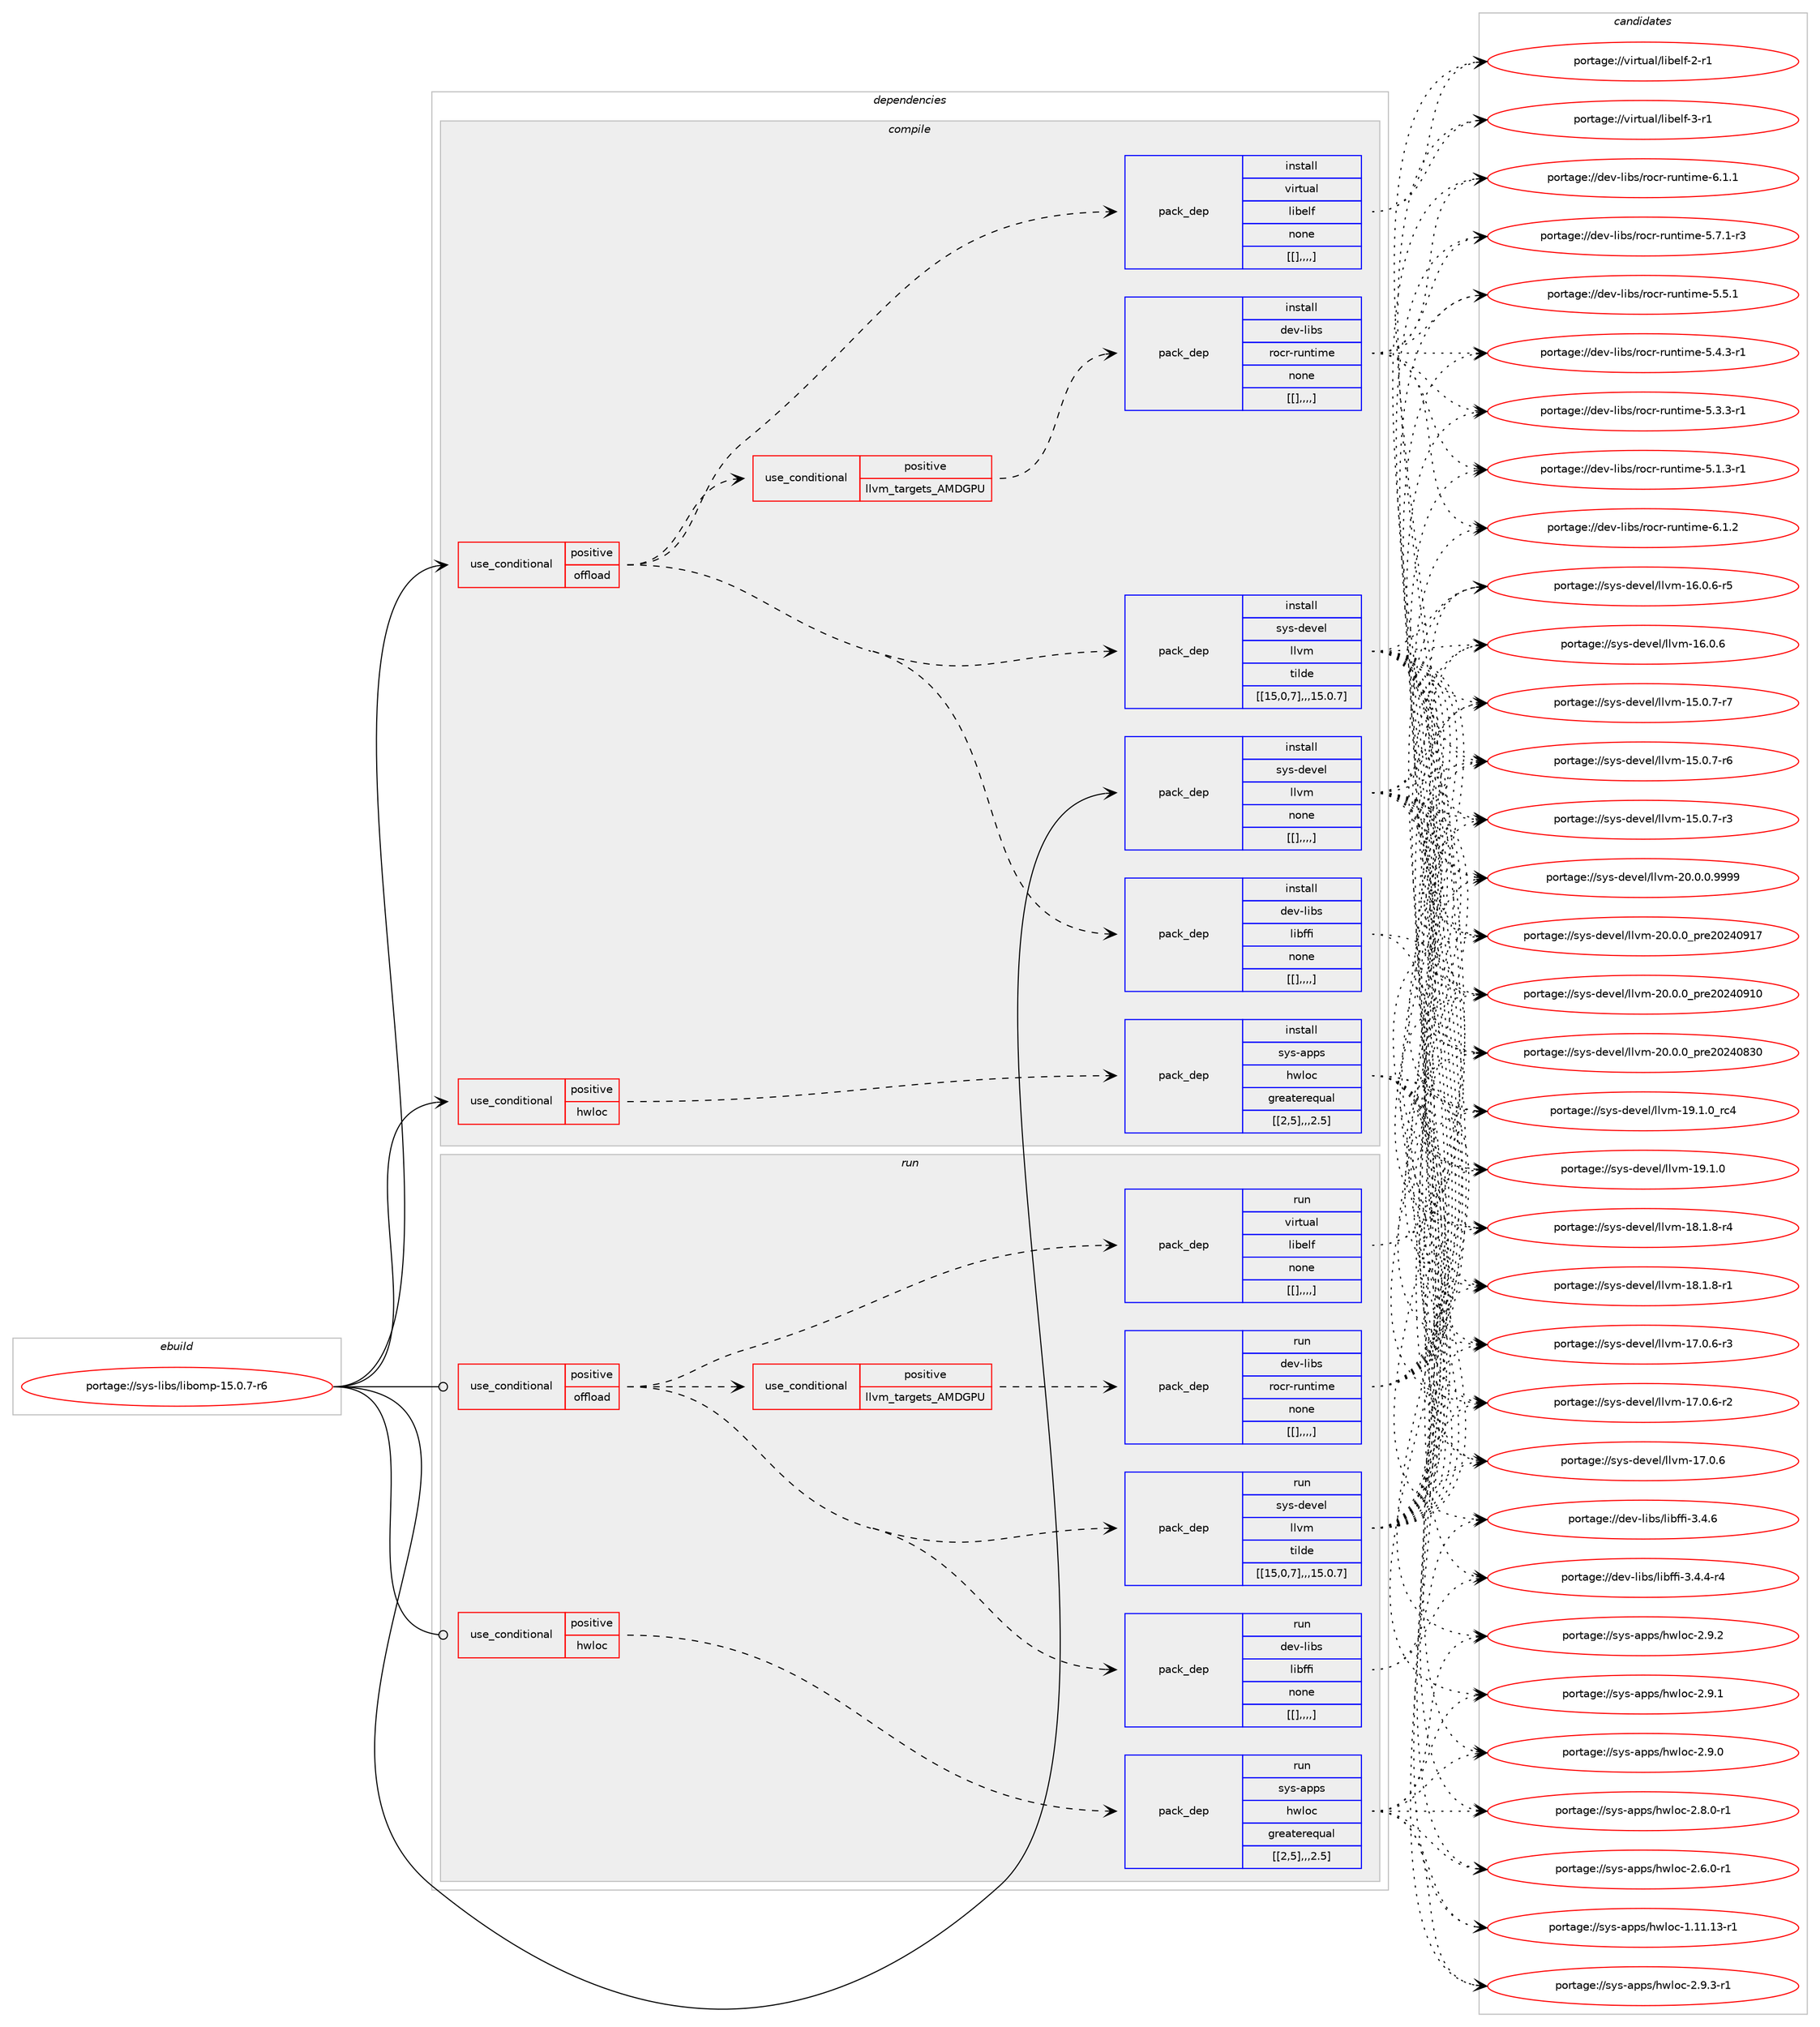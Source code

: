 digraph prolog {

# *************
# Graph options
# *************

newrank=true;
concentrate=true;
compound=true;
graph [rankdir=LR,fontname=Helvetica,fontsize=10,ranksep=1.5];#, ranksep=2.5, nodesep=0.2];
edge  [arrowhead=vee];
node  [fontname=Helvetica,fontsize=10];

# **********
# The ebuild
# **********

subgraph cluster_leftcol {
color=gray;
label=<<i>ebuild</i>>;
id [label="portage://sys-libs/libomp-15.0.7-r6", color=red, width=4, href="../sys-libs/libomp-15.0.7-r6.svg"];
}

# ****************
# The dependencies
# ****************

subgraph cluster_midcol {
color=gray;
label=<<i>dependencies</i>>;
subgraph cluster_compile {
fillcolor="#eeeeee";
style=filled;
label=<<i>compile</i>>;
subgraph cond122729 {
dependency454587 [label=<<TABLE BORDER="0" CELLBORDER="1" CELLSPACING="0" CELLPADDING="4"><TR><TD ROWSPAN="3" CELLPADDING="10">use_conditional</TD></TR><TR><TD>positive</TD></TR><TR><TD>hwloc</TD></TR></TABLE>>, shape=none, color=red];
subgraph pack328854 {
dependency454588 [label=<<TABLE BORDER="0" CELLBORDER="1" CELLSPACING="0" CELLPADDING="4" WIDTH="220"><TR><TD ROWSPAN="6" CELLPADDING="30">pack_dep</TD></TR><TR><TD WIDTH="110">install</TD></TR><TR><TD>sys-apps</TD></TR><TR><TD>hwloc</TD></TR><TR><TD>greaterequal</TD></TR><TR><TD>[[2,5],,,2.5]</TD></TR></TABLE>>, shape=none, color=blue];
}
dependency454587:e -> dependency454588:w [weight=20,style="dashed",arrowhead="vee"];
}
id:e -> dependency454587:w [weight=20,style="solid",arrowhead="vee"];
subgraph cond122730 {
dependency454589 [label=<<TABLE BORDER="0" CELLBORDER="1" CELLSPACING="0" CELLPADDING="4"><TR><TD ROWSPAN="3" CELLPADDING="10">use_conditional</TD></TR><TR><TD>positive</TD></TR><TR><TD>offload</TD></TR></TABLE>>, shape=none, color=red];
subgraph pack328855 {
dependency454590 [label=<<TABLE BORDER="0" CELLBORDER="1" CELLSPACING="0" CELLPADDING="4" WIDTH="220"><TR><TD ROWSPAN="6" CELLPADDING="30">pack_dep</TD></TR><TR><TD WIDTH="110">install</TD></TR><TR><TD>virtual</TD></TR><TR><TD>libelf</TD></TR><TR><TD>none</TD></TR><TR><TD>[[],,,,]</TD></TR></TABLE>>, shape=none, color=blue];
}
dependency454589:e -> dependency454590:w [weight=20,style="dashed",arrowhead="vee"];
subgraph pack328856 {
dependency454591 [label=<<TABLE BORDER="0" CELLBORDER="1" CELLSPACING="0" CELLPADDING="4" WIDTH="220"><TR><TD ROWSPAN="6" CELLPADDING="30">pack_dep</TD></TR><TR><TD WIDTH="110">install</TD></TR><TR><TD>dev-libs</TD></TR><TR><TD>libffi</TD></TR><TR><TD>none</TD></TR><TR><TD>[[],,,,]</TD></TR></TABLE>>, shape=none, color=blue];
}
dependency454589:e -> dependency454591:w [weight=20,style="dashed",arrowhead="vee"];
subgraph pack328857 {
dependency454592 [label=<<TABLE BORDER="0" CELLBORDER="1" CELLSPACING="0" CELLPADDING="4" WIDTH="220"><TR><TD ROWSPAN="6" CELLPADDING="30">pack_dep</TD></TR><TR><TD WIDTH="110">install</TD></TR><TR><TD>sys-devel</TD></TR><TR><TD>llvm</TD></TR><TR><TD>tilde</TD></TR><TR><TD>[[15,0,7],,,15.0.7]</TD></TR></TABLE>>, shape=none, color=blue];
}
dependency454589:e -> dependency454592:w [weight=20,style="dashed",arrowhead="vee"];
subgraph cond122731 {
dependency454593 [label=<<TABLE BORDER="0" CELLBORDER="1" CELLSPACING="0" CELLPADDING="4"><TR><TD ROWSPAN="3" CELLPADDING="10">use_conditional</TD></TR><TR><TD>positive</TD></TR><TR><TD>llvm_targets_AMDGPU</TD></TR></TABLE>>, shape=none, color=red];
subgraph pack328858 {
dependency454594 [label=<<TABLE BORDER="0" CELLBORDER="1" CELLSPACING="0" CELLPADDING="4" WIDTH="220"><TR><TD ROWSPAN="6" CELLPADDING="30">pack_dep</TD></TR><TR><TD WIDTH="110">install</TD></TR><TR><TD>dev-libs</TD></TR><TR><TD>rocr-runtime</TD></TR><TR><TD>none</TD></TR><TR><TD>[[],,,,]</TD></TR></TABLE>>, shape=none, color=blue];
}
dependency454593:e -> dependency454594:w [weight=20,style="dashed",arrowhead="vee"];
}
dependency454589:e -> dependency454593:w [weight=20,style="dashed",arrowhead="vee"];
}
id:e -> dependency454589:w [weight=20,style="solid",arrowhead="vee"];
subgraph pack328859 {
dependency454595 [label=<<TABLE BORDER="0" CELLBORDER="1" CELLSPACING="0" CELLPADDING="4" WIDTH="220"><TR><TD ROWSPAN="6" CELLPADDING="30">pack_dep</TD></TR><TR><TD WIDTH="110">install</TD></TR><TR><TD>sys-devel</TD></TR><TR><TD>llvm</TD></TR><TR><TD>none</TD></TR><TR><TD>[[],,,,]</TD></TR></TABLE>>, shape=none, color=blue];
}
id:e -> dependency454595:w [weight=20,style="solid",arrowhead="vee"];
}
subgraph cluster_compileandrun {
fillcolor="#eeeeee";
style=filled;
label=<<i>compile and run</i>>;
}
subgraph cluster_run {
fillcolor="#eeeeee";
style=filled;
label=<<i>run</i>>;
subgraph cond122732 {
dependency454596 [label=<<TABLE BORDER="0" CELLBORDER="1" CELLSPACING="0" CELLPADDING="4"><TR><TD ROWSPAN="3" CELLPADDING="10">use_conditional</TD></TR><TR><TD>positive</TD></TR><TR><TD>hwloc</TD></TR></TABLE>>, shape=none, color=red];
subgraph pack328860 {
dependency454597 [label=<<TABLE BORDER="0" CELLBORDER="1" CELLSPACING="0" CELLPADDING="4" WIDTH="220"><TR><TD ROWSPAN="6" CELLPADDING="30">pack_dep</TD></TR><TR><TD WIDTH="110">run</TD></TR><TR><TD>sys-apps</TD></TR><TR><TD>hwloc</TD></TR><TR><TD>greaterequal</TD></TR><TR><TD>[[2,5],,,2.5]</TD></TR></TABLE>>, shape=none, color=blue];
}
dependency454596:e -> dependency454597:w [weight=20,style="dashed",arrowhead="vee"];
}
id:e -> dependency454596:w [weight=20,style="solid",arrowhead="odot"];
subgraph cond122733 {
dependency454598 [label=<<TABLE BORDER="0" CELLBORDER="1" CELLSPACING="0" CELLPADDING="4"><TR><TD ROWSPAN="3" CELLPADDING="10">use_conditional</TD></TR><TR><TD>positive</TD></TR><TR><TD>offload</TD></TR></TABLE>>, shape=none, color=red];
subgraph pack328861 {
dependency454599 [label=<<TABLE BORDER="0" CELLBORDER="1" CELLSPACING="0" CELLPADDING="4" WIDTH="220"><TR><TD ROWSPAN="6" CELLPADDING="30">pack_dep</TD></TR><TR><TD WIDTH="110">run</TD></TR><TR><TD>virtual</TD></TR><TR><TD>libelf</TD></TR><TR><TD>none</TD></TR><TR><TD>[[],,,,]</TD></TR></TABLE>>, shape=none, color=blue];
}
dependency454598:e -> dependency454599:w [weight=20,style="dashed",arrowhead="vee"];
subgraph pack328862 {
dependency454600 [label=<<TABLE BORDER="0" CELLBORDER="1" CELLSPACING="0" CELLPADDING="4" WIDTH="220"><TR><TD ROWSPAN="6" CELLPADDING="30">pack_dep</TD></TR><TR><TD WIDTH="110">run</TD></TR><TR><TD>dev-libs</TD></TR><TR><TD>libffi</TD></TR><TR><TD>none</TD></TR><TR><TD>[[],,,,]</TD></TR></TABLE>>, shape=none, color=blue];
}
dependency454598:e -> dependency454600:w [weight=20,style="dashed",arrowhead="vee"];
subgraph pack328863 {
dependency454601 [label=<<TABLE BORDER="0" CELLBORDER="1" CELLSPACING="0" CELLPADDING="4" WIDTH="220"><TR><TD ROWSPAN="6" CELLPADDING="30">pack_dep</TD></TR><TR><TD WIDTH="110">run</TD></TR><TR><TD>sys-devel</TD></TR><TR><TD>llvm</TD></TR><TR><TD>tilde</TD></TR><TR><TD>[[15,0,7],,,15.0.7]</TD></TR></TABLE>>, shape=none, color=blue];
}
dependency454598:e -> dependency454601:w [weight=20,style="dashed",arrowhead="vee"];
subgraph cond122734 {
dependency454602 [label=<<TABLE BORDER="0" CELLBORDER="1" CELLSPACING="0" CELLPADDING="4"><TR><TD ROWSPAN="3" CELLPADDING="10">use_conditional</TD></TR><TR><TD>positive</TD></TR><TR><TD>llvm_targets_AMDGPU</TD></TR></TABLE>>, shape=none, color=red];
subgraph pack328864 {
dependency454603 [label=<<TABLE BORDER="0" CELLBORDER="1" CELLSPACING="0" CELLPADDING="4" WIDTH="220"><TR><TD ROWSPAN="6" CELLPADDING="30">pack_dep</TD></TR><TR><TD WIDTH="110">run</TD></TR><TR><TD>dev-libs</TD></TR><TR><TD>rocr-runtime</TD></TR><TR><TD>none</TD></TR><TR><TD>[[],,,,]</TD></TR></TABLE>>, shape=none, color=blue];
}
dependency454602:e -> dependency454603:w [weight=20,style="dashed",arrowhead="vee"];
}
dependency454598:e -> dependency454602:w [weight=20,style="dashed",arrowhead="vee"];
}
id:e -> dependency454598:w [weight=20,style="solid",arrowhead="odot"];
}
}

# **************
# The candidates
# **************

subgraph cluster_choices {
rank=same;
color=gray;
label=<<i>candidates</i>>;

subgraph choice328854 {
color=black;
nodesep=1;
choice115121115459711211211547104119108111994550465746514511449 [label="portage://sys-apps/hwloc-2.9.3-r1", color=red, width=4,href="../sys-apps/hwloc-2.9.3-r1.svg"];
choice11512111545971121121154710411910811199455046574650 [label="portage://sys-apps/hwloc-2.9.2", color=red, width=4,href="../sys-apps/hwloc-2.9.2.svg"];
choice11512111545971121121154710411910811199455046574649 [label="portage://sys-apps/hwloc-2.9.1", color=red, width=4,href="../sys-apps/hwloc-2.9.1.svg"];
choice11512111545971121121154710411910811199455046574648 [label="portage://sys-apps/hwloc-2.9.0", color=red, width=4,href="../sys-apps/hwloc-2.9.0.svg"];
choice115121115459711211211547104119108111994550465646484511449 [label="portage://sys-apps/hwloc-2.8.0-r1", color=red, width=4,href="../sys-apps/hwloc-2.8.0-r1.svg"];
choice115121115459711211211547104119108111994550465446484511449 [label="portage://sys-apps/hwloc-2.6.0-r1", color=red, width=4,href="../sys-apps/hwloc-2.6.0-r1.svg"];
choice1151211154597112112115471041191081119945494649494649514511449 [label="portage://sys-apps/hwloc-1.11.13-r1", color=red, width=4,href="../sys-apps/hwloc-1.11.13-r1.svg"];
dependency454588:e -> choice115121115459711211211547104119108111994550465746514511449:w [style=dotted,weight="100"];
dependency454588:e -> choice11512111545971121121154710411910811199455046574650:w [style=dotted,weight="100"];
dependency454588:e -> choice11512111545971121121154710411910811199455046574649:w [style=dotted,weight="100"];
dependency454588:e -> choice11512111545971121121154710411910811199455046574648:w [style=dotted,weight="100"];
dependency454588:e -> choice115121115459711211211547104119108111994550465646484511449:w [style=dotted,weight="100"];
dependency454588:e -> choice115121115459711211211547104119108111994550465446484511449:w [style=dotted,weight="100"];
dependency454588:e -> choice1151211154597112112115471041191081119945494649494649514511449:w [style=dotted,weight="100"];
}
subgraph choice328855 {
color=black;
nodesep=1;
choice11810511411611797108471081059810110810245514511449 [label="portage://virtual/libelf-3-r1", color=red, width=4,href="../virtual/libelf-3-r1.svg"];
choice11810511411611797108471081059810110810245504511449 [label="portage://virtual/libelf-2-r1", color=red, width=4,href="../virtual/libelf-2-r1.svg"];
dependency454590:e -> choice11810511411611797108471081059810110810245514511449:w [style=dotted,weight="100"];
dependency454590:e -> choice11810511411611797108471081059810110810245504511449:w [style=dotted,weight="100"];
}
subgraph choice328856 {
color=black;
nodesep=1;
choice10010111845108105981154710810598102102105455146524654 [label="portage://dev-libs/libffi-3.4.6", color=red, width=4,href="../dev-libs/libffi-3.4.6.svg"];
choice100101118451081059811547108105981021021054551465246524511452 [label="portage://dev-libs/libffi-3.4.4-r4", color=red, width=4,href="../dev-libs/libffi-3.4.4-r4.svg"];
dependency454591:e -> choice10010111845108105981154710810598102102105455146524654:w [style=dotted,weight="100"];
dependency454591:e -> choice100101118451081059811547108105981021021054551465246524511452:w [style=dotted,weight="100"];
}
subgraph choice328857 {
color=black;
nodesep=1;
choice1151211154510010111810110847108108118109455048464846484657575757 [label="portage://sys-devel/llvm-20.0.0.9999", color=red, width=4,href="../sys-devel/llvm-20.0.0.9999.svg"];
choice115121115451001011181011084710810811810945504846484648951121141015048505248574955 [label="portage://sys-devel/llvm-20.0.0_pre20240917", color=red, width=4,href="../sys-devel/llvm-20.0.0_pre20240917.svg"];
choice115121115451001011181011084710810811810945504846484648951121141015048505248574948 [label="portage://sys-devel/llvm-20.0.0_pre20240910", color=red, width=4,href="../sys-devel/llvm-20.0.0_pre20240910.svg"];
choice115121115451001011181011084710810811810945504846484648951121141015048505248565148 [label="portage://sys-devel/llvm-20.0.0_pre20240830", color=red, width=4,href="../sys-devel/llvm-20.0.0_pre20240830.svg"];
choice115121115451001011181011084710810811810945495746494648951149952 [label="portage://sys-devel/llvm-19.1.0_rc4", color=red, width=4,href="../sys-devel/llvm-19.1.0_rc4.svg"];
choice115121115451001011181011084710810811810945495746494648 [label="portage://sys-devel/llvm-19.1.0", color=red, width=4,href="../sys-devel/llvm-19.1.0.svg"];
choice1151211154510010111810110847108108118109454956464946564511452 [label="portage://sys-devel/llvm-18.1.8-r4", color=red, width=4,href="../sys-devel/llvm-18.1.8-r4.svg"];
choice1151211154510010111810110847108108118109454956464946564511449 [label="portage://sys-devel/llvm-18.1.8-r1", color=red, width=4,href="../sys-devel/llvm-18.1.8-r1.svg"];
choice1151211154510010111810110847108108118109454955464846544511451 [label="portage://sys-devel/llvm-17.0.6-r3", color=red, width=4,href="../sys-devel/llvm-17.0.6-r3.svg"];
choice1151211154510010111810110847108108118109454955464846544511450 [label="portage://sys-devel/llvm-17.0.6-r2", color=red, width=4,href="../sys-devel/llvm-17.0.6-r2.svg"];
choice115121115451001011181011084710810811810945495546484654 [label="portage://sys-devel/llvm-17.0.6", color=red, width=4,href="../sys-devel/llvm-17.0.6.svg"];
choice1151211154510010111810110847108108118109454954464846544511453 [label="portage://sys-devel/llvm-16.0.6-r5", color=red, width=4,href="../sys-devel/llvm-16.0.6-r5.svg"];
choice115121115451001011181011084710810811810945495446484654 [label="portage://sys-devel/llvm-16.0.6", color=red, width=4,href="../sys-devel/llvm-16.0.6.svg"];
choice1151211154510010111810110847108108118109454953464846554511455 [label="portage://sys-devel/llvm-15.0.7-r7", color=red, width=4,href="../sys-devel/llvm-15.0.7-r7.svg"];
choice1151211154510010111810110847108108118109454953464846554511454 [label="portage://sys-devel/llvm-15.0.7-r6", color=red, width=4,href="../sys-devel/llvm-15.0.7-r6.svg"];
choice1151211154510010111810110847108108118109454953464846554511451 [label="portage://sys-devel/llvm-15.0.7-r3", color=red, width=4,href="../sys-devel/llvm-15.0.7-r3.svg"];
dependency454592:e -> choice1151211154510010111810110847108108118109455048464846484657575757:w [style=dotted,weight="100"];
dependency454592:e -> choice115121115451001011181011084710810811810945504846484648951121141015048505248574955:w [style=dotted,weight="100"];
dependency454592:e -> choice115121115451001011181011084710810811810945504846484648951121141015048505248574948:w [style=dotted,weight="100"];
dependency454592:e -> choice115121115451001011181011084710810811810945504846484648951121141015048505248565148:w [style=dotted,weight="100"];
dependency454592:e -> choice115121115451001011181011084710810811810945495746494648951149952:w [style=dotted,weight="100"];
dependency454592:e -> choice115121115451001011181011084710810811810945495746494648:w [style=dotted,weight="100"];
dependency454592:e -> choice1151211154510010111810110847108108118109454956464946564511452:w [style=dotted,weight="100"];
dependency454592:e -> choice1151211154510010111810110847108108118109454956464946564511449:w [style=dotted,weight="100"];
dependency454592:e -> choice1151211154510010111810110847108108118109454955464846544511451:w [style=dotted,weight="100"];
dependency454592:e -> choice1151211154510010111810110847108108118109454955464846544511450:w [style=dotted,weight="100"];
dependency454592:e -> choice115121115451001011181011084710810811810945495546484654:w [style=dotted,weight="100"];
dependency454592:e -> choice1151211154510010111810110847108108118109454954464846544511453:w [style=dotted,weight="100"];
dependency454592:e -> choice115121115451001011181011084710810811810945495446484654:w [style=dotted,weight="100"];
dependency454592:e -> choice1151211154510010111810110847108108118109454953464846554511455:w [style=dotted,weight="100"];
dependency454592:e -> choice1151211154510010111810110847108108118109454953464846554511454:w [style=dotted,weight="100"];
dependency454592:e -> choice1151211154510010111810110847108108118109454953464846554511451:w [style=dotted,weight="100"];
}
subgraph choice328858 {
color=black;
nodesep=1;
choice1001011184510810598115471141119911445114117110116105109101455446494650 [label="portage://dev-libs/rocr-runtime-6.1.2", color=red, width=4,href="../dev-libs/rocr-runtime-6.1.2.svg"];
choice1001011184510810598115471141119911445114117110116105109101455446494649 [label="portage://dev-libs/rocr-runtime-6.1.1", color=red, width=4,href="../dev-libs/rocr-runtime-6.1.1.svg"];
choice10010111845108105981154711411199114451141171101161051091014553465546494511451 [label="portage://dev-libs/rocr-runtime-5.7.1-r3", color=red, width=4,href="../dev-libs/rocr-runtime-5.7.1-r3.svg"];
choice1001011184510810598115471141119911445114117110116105109101455346534649 [label="portage://dev-libs/rocr-runtime-5.5.1", color=red, width=4,href="../dev-libs/rocr-runtime-5.5.1.svg"];
choice10010111845108105981154711411199114451141171101161051091014553465246514511449 [label="portage://dev-libs/rocr-runtime-5.4.3-r1", color=red, width=4,href="../dev-libs/rocr-runtime-5.4.3-r1.svg"];
choice10010111845108105981154711411199114451141171101161051091014553465146514511449 [label="portage://dev-libs/rocr-runtime-5.3.3-r1", color=red, width=4,href="../dev-libs/rocr-runtime-5.3.3-r1.svg"];
choice10010111845108105981154711411199114451141171101161051091014553464946514511449 [label="portage://dev-libs/rocr-runtime-5.1.3-r1", color=red, width=4,href="../dev-libs/rocr-runtime-5.1.3-r1.svg"];
dependency454594:e -> choice1001011184510810598115471141119911445114117110116105109101455446494650:w [style=dotted,weight="100"];
dependency454594:e -> choice1001011184510810598115471141119911445114117110116105109101455446494649:w [style=dotted,weight="100"];
dependency454594:e -> choice10010111845108105981154711411199114451141171101161051091014553465546494511451:w [style=dotted,weight="100"];
dependency454594:e -> choice1001011184510810598115471141119911445114117110116105109101455346534649:w [style=dotted,weight="100"];
dependency454594:e -> choice10010111845108105981154711411199114451141171101161051091014553465246514511449:w [style=dotted,weight="100"];
dependency454594:e -> choice10010111845108105981154711411199114451141171101161051091014553465146514511449:w [style=dotted,weight="100"];
dependency454594:e -> choice10010111845108105981154711411199114451141171101161051091014553464946514511449:w [style=dotted,weight="100"];
}
subgraph choice328859 {
color=black;
nodesep=1;
choice1151211154510010111810110847108108118109455048464846484657575757 [label="portage://sys-devel/llvm-20.0.0.9999", color=red, width=4,href="../sys-devel/llvm-20.0.0.9999.svg"];
choice115121115451001011181011084710810811810945504846484648951121141015048505248574955 [label="portage://sys-devel/llvm-20.0.0_pre20240917", color=red, width=4,href="../sys-devel/llvm-20.0.0_pre20240917.svg"];
choice115121115451001011181011084710810811810945504846484648951121141015048505248574948 [label="portage://sys-devel/llvm-20.0.0_pre20240910", color=red, width=4,href="../sys-devel/llvm-20.0.0_pre20240910.svg"];
choice115121115451001011181011084710810811810945504846484648951121141015048505248565148 [label="portage://sys-devel/llvm-20.0.0_pre20240830", color=red, width=4,href="../sys-devel/llvm-20.0.0_pre20240830.svg"];
choice115121115451001011181011084710810811810945495746494648951149952 [label="portage://sys-devel/llvm-19.1.0_rc4", color=red, width=4,href="../sys-devel/llvm-19.1.0_rc4.svg"];
choice115121115451001011181011084710810811810945495746494648 [label="portage://sys-devel/llvm-19.1.0", color=red, width=4,href="../sys-devel/llvm-19.1.0.svg"];
choice1151211154510010111810110847108108118109454956464946564511452 [label="portage://sys-devel/llvm-18.1.8-r4", color=red, width=4,href="../sys-devel/llvm-18.1.8-r4.svg"];
choice1151211154510010111810110847108108118109454956464946564511449 [label="portage://sys-devel/llvm-18.1.8-r1", color=red, width=4,href="../sys-devel/llvm-18.1.8-r1.svg"];
choice1151211154510010111810110847108108118109454955464846544511451 [label="portage://sys-devel/llvm-17.0.6-r3", color=red, width=4,href="../sys-devel/llvm-17.0.6-r3.svg"];
choice1151211154510010111810110847108108118109454955464846544511450 [label="portage://sys-devel/llvm-17.0.6-r2", color=red, width=4,href="../sys-devel/llvm-17.0.6-r2.svg"];
choice115121115451001011181011084710810811810945495546484654 [label="portage://sys-devel/llvm-17.0.6", color=red, width=4,href="../sys-devel/llvm-17.0.6.svg"];
choice1151211154510010111810110847108108118109454954464846544511453 [label="portage://sys-devel/llvm-16.0.6-r5", color=red, width=4,href="../sys-devel/llvm-16.0.6-r5.svg"];
choice115121115451001011181011084710810811810945495446484654 [label="portage://sys-devel/llvm-16.0.6", color=red, width=4,href="../sys-devel/llvm-16.0.6.svg"];
choice1151211154510010111810110847108108118109454953464846554511455 [label="portage://sys-devel/llvm-15.0.7-r7", color=red, width=4,href="../sys-devel/llvm-15.0.7-r7.svg"];
choice1151211154510010111810110847108108118109454953464846554511454 [label="portage://sys-devel/llvm-15.0.7-r6", color=red, width=4,href="../sys-devel/llvm-15.0.7-r6.svg"];
choice1151211154510010111810110847108108118109454953464846554511451 [label="portage://sys-devel/llvm-15.0.7-r3", color=red, width=4,href="../sys-devel/llvm-15.0.7-r3.svg"];
dependency454595:e -> choice1151211154510010111810110847108108118109455048464846484657575757:w [style=dotted,weight="100"];
dependency454595:e -> choice115121115451001011181011084710810811810945504846484648951121141015048505248574955:w [style=dotted,weight="100"];
dependency454595:e -> choice115121115451001011181011084710810811810945504846484648951121141015048505248574948:w [style=dotted,weight="100"];
dependency454595:e -> choice115121115451001011181011084710810811810945504846484648951121141015048505248565148:w [style=dotted,weight="100"];
dependency454595:e -> choice115121115451001011181011084710810811810945495746494648951149952:w [style=dotted,weight="100"];
dependency454595:e -> choice115121115451001011181011084710810811810945495746494648:w [style=dotted,weight="100"];
dependency454595:e -> choice1151211154510010111810110847108108118109454956464946564511452:w [style=dotted,weight="100"];
dependency454595:e -> choice1151211154510010111810110847108108118109454956464946564511449:w [style=dotted,weight="100"];
dependency454595:e -> choice1151211154510010111810110847108108118109454955464846544511451:w [style=dotted,weight="100"];
dependency454595:e -> choice1151211154510010111810110847108108118109454955464846544511450:w [style=dotted,weight="100"];
dependency454595:e -> choice115121115451001011181011084710810811810945495546484654:w [style=dotted,weight="100"];
dependency454595:e -> choice1151211154510010111810110847108108118109454954464846544511453:w [style=dotted,weight="100"];
dependency454595:e -> choice115121115451001011181011084710810811810945495446484654:w [style=dotted,weight="100"];
dependency454595:e -> choice1151211154510010111810110847108108118109454953464846554511455:w [style=dotted,weight="100"];
dependency454595:e -> choice1151211154510010111810110847108108118109454953464846554511454:w [style=dotted,weight="100"];
dependency454595:e -> choice1151211154510010111810110847108108118109454953464846554511451:w [style=dotted,weight="100"];
}
subgraph choice328860 {
color=black;
nodesep=1;
choice115121115459711211211547104119108111994550465746514511449 [label="portage://sys-apps/hwloc-2.9.3-r1", color=red, width=4,href="../sys-apps/hwloc-2.9.3-r1.svg"];
choice11512111545971121121154710411910811199455046574650 [label="portage://sys-apps/hwloc-2.9.2", color=red, width=4,href="../sys-apps/hwloc-2.9.2.svg"];
choice11512111545971121121154710411910811199455046574649 [label="portage://sys-apps/hwloc-2.9.1", color=red, width=4,href="../sys-apps/hwloc-2.9.1.svg"];
choice11512111545971121121154710411910811199455046574648 [label="portage://sys-apps/hwloc-2.9.0", color=red, width=4,href="../sys-apps/hwloc-2.9.0.svg"];
choice115121115459711211211547104119108111994550465646484511449 [label="portage://sys-apps/hwloc-2.8.0-r1", color=red, width=4,href="../sys-apps/hwloc-2.8.0-r1.svg"];
choice115121115459711211211547104119108111994550465446484511449 [label="portage://sys-apps/hwloc-2.6.0-r1", color=red, width=4,href="../sys-apps/hwloc-2.6.0-r1.svg"];
choice1151211154597112112115471041191081119945494649494649514511449 [label="portage://sys-apps/hwloc-1.11.13-r1", color=red, width=4,href="../sys-apps/hwloc-1.11.13-r1.svg"];
dependency454597:e -> choice115121115459711211211547104119108111994550465746514511449:w [style=dotted,weight="100"];
dependency454597:e -> choice11512111545971121121154710411910811199455046574650:w [style=dotted,weight="100"];
dependency454597:e -> choice11512111545971121121154710411910811199455046574649:w [style=dotted,weight="100"];
dependency454597:e -> choice11512111545971121121154710411910811199455046574648:w [style=dotted,weight="100"];
dependency454597:e -> choice115121115459711211211547104119108111994550465646484511449:w [style=dotted,weight="100"];
dependency454597:e -> choice115121115459711211211547104119108111994550465446484511449:w [style=dotted,weight="100"];
dependency454597:e -> choice1151211154597112112115471041191081119945494649494649514511449:w [style=dotted,weight="100"];
}
subgraph choice328861 {
color=black;
nodesep=1;
choice11810511411611797108471081059810110810245514511449 [label="portage://virtual/libelf-3-r1", color=red, width=4,href="../virtual/libelf-3-r1.svg"];
choice11810511411611797108471081059810110810245504511449 [label="portage://virtual/libelf-2-r1", color=red, width=4,href="../virtual/libelf-2-r1.svg"];
dependency454599:e -> choice11810511411611797108471081059810110810245514511449:w [style=dotted,weight="100"];
dependency454599:e -> choice11810511411611797108471081059810110810245504511449:w [style=dotted,weight="100"];
}
subgraph choice328862 {
color=black;
nodesep=1;
choice10010111845108105981154710810598102102105455146524654 [label="portage://dev-libs/libffi-3.4.6", color=red, width=4,href="../dev-libs/libffi-3.4.6.svg"];
choice100101118451081059811547108105981021021054551465246524511452 [label="portage://dev-libs/libffi-3.4.4-r4", color=red, width=4,href="../dev-libs/libffi-3.4.4-r4.svg"];
dependency454600:e -> choice10010111845108105981154710810598102102105455146524654:w [style=dotted,weight="100"];
dependency454600:e -> choice100101118451081059811547108105981021021054551465246524511452:w [style=dotted,weight="100"];
}
subgraph choice328863 {
color=black;
nodesep=1;
choice1151211154510010111810110847108108118109455048464846484657575757 [label="portage://sys-devel/llvm-20.0.0.9999", color=red, width=4,href="../sys-devel/llvm-20.0.0.9999.svg"];
choice115121115451001011181011084710810811810945504846484648951121141015048505248574955 [label="portage://sys-devel/llvm-20.0.0_pre20240917", color=red, width=4,href="../sys-devel/llvm-20.0.0_pre20240917.svg"];
choice115121115451001011181011084710810811810945504846484648951121141015048505248574948 [label="portage://sys-devel/llvm-20.0.0_pre20240910", color=red, width=4,href="../sys-devel/llvm-20.0.0_pre20240910.svg"];
choice115121115451001011181011084710810811810945504846484648951121141015048505248565148 [label="portage://sys-devel/llvm-20.0.0_pre20240830", color=red, width=4,href="../sys-devel/llvm-20.0.0_pre20240830.svg"];
choice115121115451001011181011084710810811810945495746494648951149952 [label="portage://sys-devel/llvm-19.1.0_rc4", color=red, width=4,href="../sys-devel/llvm-19.1.0_rc4.svg"];
choice115121115451001011181011084710810811810945495746494648 [label="portage://sys-devel/llvm-19.1.0", color=red, width=4,href="../sys-devel/llvm-19.1.0.svg"];
choice1151211154510010111810110847108108118109454956464946564511452 [label="portage://sys-devel/llvm-18.1.8-r4", color=red, width=4,href="../sys-devel/llvm-18.1.8-r4.svg"];
choice1151211154510010111810110847108108118109454956464946564511449 [label="portage://sys-devel/llvm-18.1.8-r1", color=red, width=4,href="../sys-devel/llvm-18.1.8-r1.svg"];
choice1151211154510010111810110847108108118109454955464846544511451 [label="portage://sys-devel/llvm-17.0.6-r3", color=red, width=4,href="../sys-devel/llvm-17.0.6-r3.svg"];
choice1151211154510010111810110847108108118109454955464846544511450 [label="portage://sys-devel/llvm-17.0.6-r2", color=red, width=4,href="../sys-devel/llvm-17.0.6-r2.svg"];
choice115121115451001011181011084710810811810945495546484654 [label="portage://sys-devel/llvm-17.0.6", color=red, width=4,href="../sys-devel/llvm-17.0.6.svg"];
choice1151211154510010111810110847108108118109454954464846544511453 [label="portage://sys-devel/llvm-16.0.6-r5", color=red, width=4,href="../sys-devel/llvm-16.0.6-r5.svg"];
choice115121115451001011181011084710810811810945495446484654 [label="portage://sys-devel/llvm-16.0.6", color=red, width=4,href="../sys-devel/llvm-16.0.6.svg"];
choice1151211154510010111810110847108108118109454953464846554511455 [label="portage://sys-devel/llvm-15.0.7-r7", color=red, width=4,href="../sys-devel/llvm-15.0.7-r7.svg"];
choice1151211154510010111810110847108108118109454953464846554511454 [label="portage://sys-devel/llvm-15.0.7-r6", color=red, width=4,href="../sys-devel/llvm-15.0.7-r6.svg"];
choice1151211154510010111810110847108108118109454953464846554511451 [label="portage://sys-devel/llvm-15.0.7-r3", color=red, width=4,href="../sys-devel/llvm-15.0.7-r3.svg"];
dependency454601:e -> choice1151211154510010111810110847108108118109455048464846484657575757:w [style=dotted,weight="100"];
dependency454601:e -> choice115121115451001011181011084710810811810945504846484648951121141015048505248574955:w [style=dotted,weight="100"];
dependency454601:e -> choice115121115451001011181011084710810811810945504846484648951121141015048505248574948:w [style=dotted,weight="100"];
dependency454601:e -> choice115121115451001011181011084710810811810945504846484648951121141015048505248565148:w [style=dotted,weight="100"];
dependency454601:e -> choice115121115451001011181011084710810811810945495746494648951149952:w [style=dotted,weight="100"];
dependency454601:e -> choice115121115451001011181011084710810811810945495746494648:w [style=dotted,weight="100"];
dependency454601:e -> choice1151211154510010111810110847108108118109454956464946564511452:w [style=dotted,weight="100"];
dependency454601:e -> choice1151211154510010111810110847108108118109454956464946564511449:w [style=dotted,weight="100"];
dependency454601:e -> choice1151211154510010111810110847108108118109454955464846544511451:w [style=dotted,weight="100"];
dependency454601:e -> choice1151211154510010111810110847108108118109454955464846544511450:w [style=dotted,weight="100"];
dependency454601:e -> choice115121115451001011181011084710810811810945495546484654:w [style=dotted,weight="100"];
dependency454601:e -> choice1151211154510010111810110847108108118109454954464846544511453:w [style=dotted,weight="100"];
dependency454601:e -> choice115121115451001011181011084710810811810945495446484654:w [style=dotted,weight="100"];
dependency454601:e -> choice1151211154510010111810110847108108118109454953464846554511455:w [style=dotted,weight="100"];
dependency454601:e -> choice1151211154510010111810110847108108118109454953464846554511454:w [style=dotted,weight="100"];
dependency454601:e -> choice1151211154510010111810110847108108118109454953464846554511451:w [style=dotted,weight="100"];
}
subgraph choice328864 {
color=black;
nodesep=1;
choice1001011184510810598115471141119911445114117110116105109101455446494650 [label="portage://dev-libs/rocr-runtime-6.1.2", color=red, width=4,href="../dev-libs/rocr-runtime-6.1.2.svg"];
choice1001011184510810598115471141119911445114117110116105109101455446494649 [label="portage://dev-libs/rocr-runtime-6.1.1", color=red, width=4,href="../dev-libs/rocr-runtime-6.1.1.svg"];
choice10010111845108105981154711411199114451141171101161051091014553465546494511451 [label="portage://dev-libs/rocr-runtime-5.7.1-r3", color=red, width=4,href="../dev-libs/rocr-runtime-5.7.1-r3.svg"];
choice1001011184510810598115471141119911445114117110116105109101455346534649 [label="portage://dev-libs/rocr-runtime-5.5.1", color=red, width=4,href="../dev-libs/rocr-runtime-5.5.1.svg"];
choice10010111845108105981154711411199114451141171101161051091014553465246514511449 [label="portage://dev-libs/rocr-runtime-5.4.3-r1", color=red, width=4,href="../dev-libs/rocr-runtime-5.4.3-r1.svg"];
choice10010111845108105981154711411199114451141171101161051091014553465146514511449 [label="portage://dev-libs/rocr-runtime-5.3.3-r1", color=red, width=4,href="../dev-libs/rocr-runtime-5.3.3-r1.svg"];
choice10010111845108105981154711411199114451141171101161051091014553464946514511449 [label="portage://dev-libs/rocr-runtime-5.1.3-r1", color=red, width=4,href="../dev-libs/rocr-runtime-5.1.3-r1.svg"];
dependency454603:e -> choice1001011184510810598115471141119911445114117110116105109101455446494650:w [style=dotted,weight="100"];
dependency454603:e -> choice1001011184510810598115471141119911445114117110116105109101455446494649:w [style=dotted,weight="100"];
dependency454603:e -> choice10010111845108105981154711411199114451141171101161051091014553465546494511451:w [style=dotted,weight="100"];
dependency454603:e -> choice1001011184510810598115471141119911445114117110116105109101455346534649:w [style=dotted,weight="100"];
dependency454603:e -> choice10010111845108105981154711411199114451141171101161051091014553465246514511449:w [style=dotted,weight="100"];
dependency454603:e -> choice10010111845108105981154711411199114451141171101161051091014553465146514511449:w [style=dotted,weight="100"];
dependency454603:e -> choice10010111845108105981154711411199114451141171101161051091014553464946514511449:w [style=dotted,weight="100"];
}
}

}
